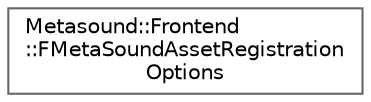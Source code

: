 digraph "Graphical Class Hierarchy"
{
 // INTERACTIVE_SVG=YES
 // LATEX_PDF_SIZE
  bgcolor="transparent";
  edge [fontname=Helvetica,fontsize=10,labelfontname=Helvetica,labelfontsize=10];
  node [fontname=Helvetica,fontsize=10,shape=box,height=0.2,width=0.4];
  rankdir="LR";
  Node0 [id="Node000000",label="Metasound::Frontend\l::FMetaSoundAssetRegistration\lOptions",height=0.2,width=0.4,color="grey40", fillcolor="white", style="filled",URL="$dc/d64/structMetasound_1_1Frontend_1_1FMetaSoundAssetRegistrationOptions.html",tooltip=" "];
}
